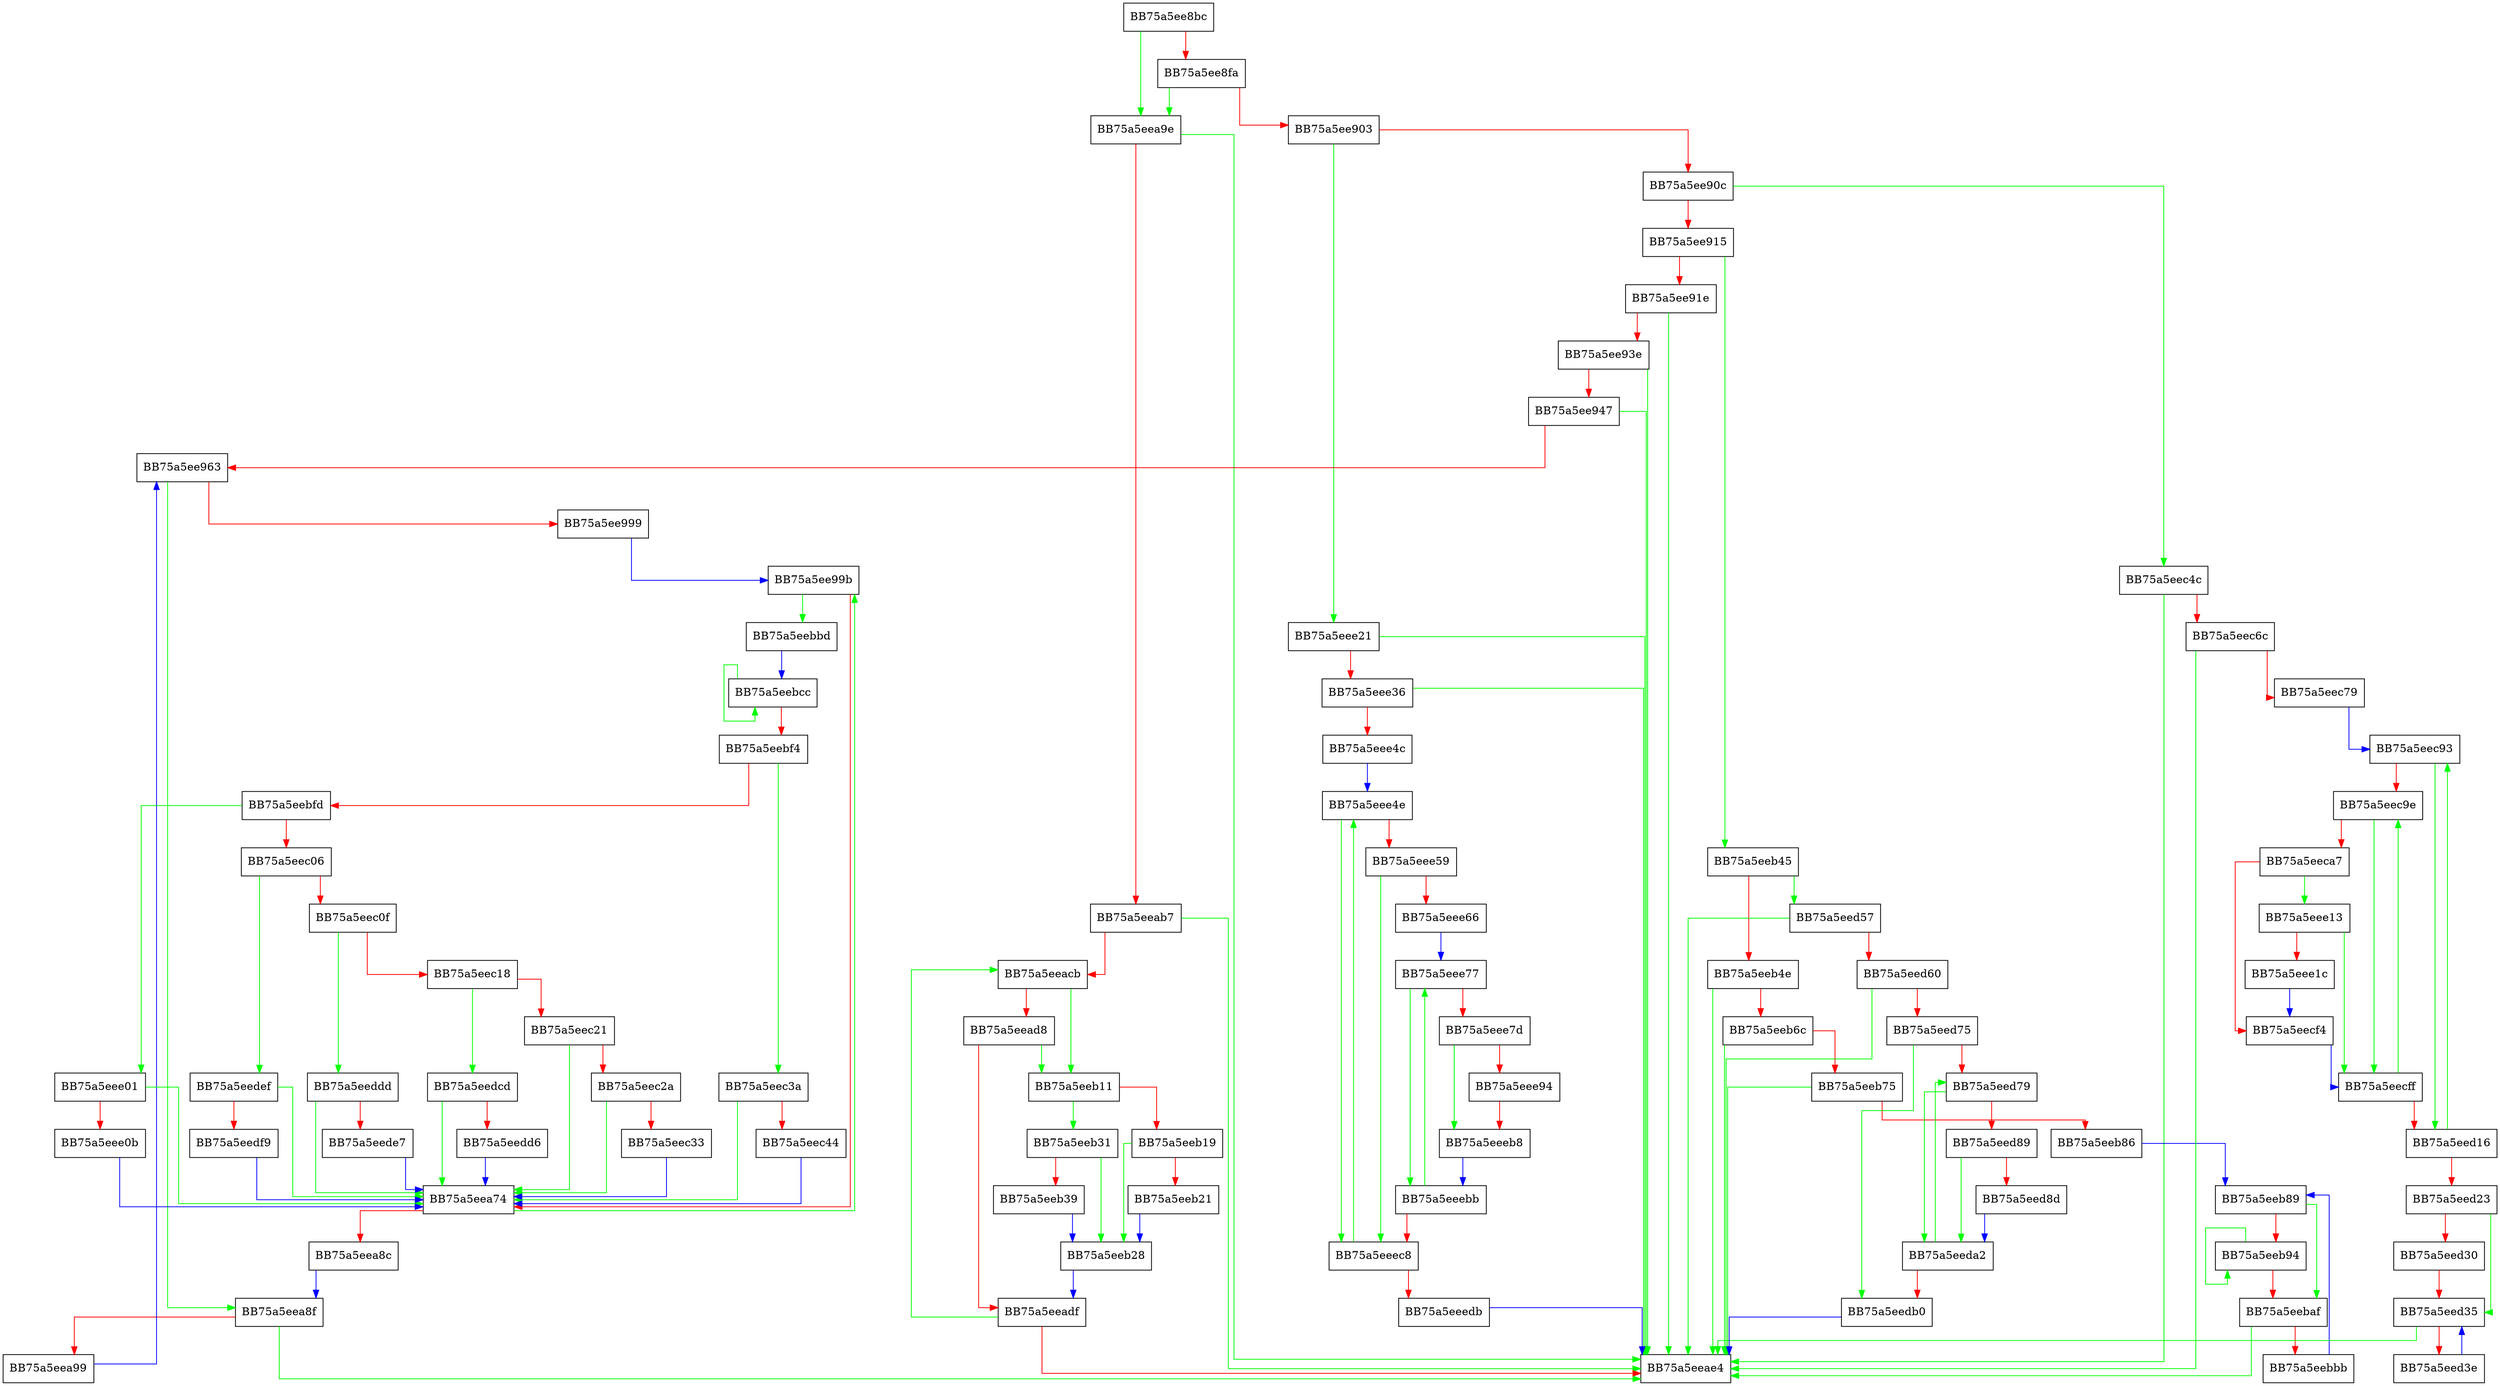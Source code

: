digraph ExecuteStandardFilter {
  node [shape="box"];
  graph [splines=ortho];
  BB75a5ee8bc -> BB75a5eea9e [color="green"];
  BB75a5ee8bc -> BB75a5ee8fa [color="red"];
  BB75a5ee8fa -> BB75a5eea9e [color="green"];
  BB75a5ee8fa -> BB75a5ee903 [color="red"];
  BB75a5ee903 -> BB75a5eee21 [color="green"];
  BB75a5ee903 -> BB75a5ee90c [color="red"];
  BB75a5ee90c -> BB75a5eec4c [color="green"];
  BB75a5ee90c -> BB75a5ee915 [color="red"];
  BB75a5ee915 -> BB75a5eeb45 [color="green"];
  BB75a5ee915 -> BB75a5ee91e [color="red"];
  BB75a5ee91e -> BB75a5eeae4 [color="green"];
  BB75a5ee91e -> BB75a5ee93e [color="red"];
  BB75a5ee93e -> BB75a5eeae4 [color="green"];
  BB75a5ee93e -> BB75a5ee947 [color="red"];
  BB75a5ee947 -> BB75a5eeae4 [color="green"];
  BB75a5ee947 -> BB75a5ee963 [color="red"];
  BB75a5ee963 -> BB75a5eea8f [color="green"];
  BB75a5ee963 -> BB75a5ee999 [color="red"];
  BB75a5ee999 -> BB75a5ee99b [color="blue"];
  BB75a5ee99b -> BB75a5eebbd [color="green"];
  BB75a5ee99b -> BB75a5eea74 [color="red"];
  BB75a5eea74 -> BB75a5ee99b [color="green"];
  BB75a5eea74 -> BB75a5eea8c [color="red"];
  BB75a5eea8c -> BB75a5eea8f [color="blue"];
  BB75a5eea8f -> BB75a5eeae4 [color="green"];
  BB75a5eea8f -> BB75a5eea99 [color="red"];
  BB75a5eea99 -> BB75a5ee963 [color="blue"];
  BB75a5eea9e -> BB75a5eeae4 [color="green"];
  BB75a5eea9e -> BB75a5eeab7 [color="red"];
  BB75a5eeab7 -> BB75a5eeae4 [color="green"];
  BB75a5eeab7 -> BB75a5eeacb [color="red"];
  BB75a5eeacb -> BB75a5eeb11 [color="green"];
  BB75a5eeacb -> BB75a5eead8 [color="red"];
  BB75a5eead8 -> BB75a5eeb11 [color="green"];
  BB75a5eead8 -> BB75a5eeadf [color="red"];
  BB75a5eeadf -> BB75a5eeacb [color="green"];
  BB75a5eeadf -> BB75a5eeae4 [color="red"];
  BB75a5eeb11 -> BB75a5eeb31 [color="green"];
  BB75a5eeb11 -> BB75a5eeb19 [color="red"];
  BB75a5eeb19 -> BB75a5eeb28 [color="green"];
  BB75a5eeb19 -> BB75a5eeb21 [color="red"];
  BB75a5eeb21 -> BB75a5eeb28 [color="blue"];
  BB75a5eeb28 -> BB75a5eeadf [color="blue"];
  BB75a5eeb31 -> BB75a5eeb28 [color="green"];
  BB75a5eeb31 -> BB75a5eeb39 [color="red"];
  BB75a5eeb39 -> BB75a5eeb28 [color="blue"];
  BB75a5eeb45 -> BB75a5eed57 [color="green"];
  BB75a5eeb45 -> BB75a5eeb4e [color="red"];
  BB75a5eeb4e -> BB75a5eeae4 [color="green"];
  BB75a5eeb4e -> BB75a5eeb6c [color="red"];
  BB75a5eeb6c -> BB75a5eeae4 [color="green"];
  BB75a5eeb6c -> BB75a5eeb75 [color="red"];
  BB75a5eeb75 -> BB75a5eeae4 [color="green"];
  BB75a5eeb75 -> BB75a5eeb86 [color="red"];
  BB75a5eeb86 -> BB75a5eeb89 [color="blue"];
  BB75a5eeb89 -> BB75a5eebaf [color="green"];
  BB75a5eeb89 -> BB75a5eeb94 [color="red"];
  BB75a5eeb94 -> BB75a5eeb94 [color="green"];
  BB75a5eeb94 -> BB75a5eebaf [color="red"];
  BB75a5eebaf -> BB75a5eeae4 [color="green"];
  BB75a5eebaf -> BB75a5eebbb [color="red"];
  BB75a5eebbb -> BB75a5eeb89 [color="blue"];
  BB75a5eebbd -> BB75a5eebcc [color="blue"];
  BB75a5eebcc -> BB75a5eebcc [color="green"];
  BB75a5eebcc -> BB75a5eebf4 [color="red"];
  BB75a5eebf4 -> BB75a5eec3a [color="green"];
  BB75a5eebf4 -> BB75a5eebfd [color="red"];
  BB75a5eebfd -> BB75a5eee01 [color="green"];
  BB75a5eebfd -> BB75a5eec06 [color="red"];
  BB75a5eec06 -> BB75a5eedef [color="green"];
  BB75a5eec06 -> BB75a5eec0f [color="red"];
  BB75a5eec0f -> BB75a5eeddd [color="green"];
  BB75a5eec0f -> BB75a5eec18 [color="red"];
  BB75a5eec18 -> BB75a5eedcd [color="green"];
  BB75a5eec18 -> BB75a5eec21 [color="red"];
  BB75a5eec21 -> BB75a5eea74 [color="green"];
  BB75a5eec21 -> BB75a5eec2a [color="red"];
  BB75a5eec2a -> BB75a5eea74 [color="green"];
  BB75a5eec2a -> BB75a5eec33 [color="red"];
  BB75a5eec33 -> BB75a5eea74 [color="blue"];
  BB75a5eec3a -> BB75a5eea74 [color="green"];
  BB75a5eec3a -> BB75a5eec44 [color="red"];
  BB75a5eec44 -> BB75a5eea74 [color="blue"];
  BB75a5eec4c -> BB75a5eeae4 [color="green"];
  BB75a5eec4c -> BB75a5eec6c [color="red"];
  BB75a5eec6c -> BB75a5eeae4 [color="green"];
  BB75a5eec6c -> BB75a5eec79 [color="red"];
  BB75a5eec79 -> BB75a5eec93 [color="blue"];
  BB75a5eec93 -> BB75a5eed16 [color="green"];
  BB75a5eec93 -> BB75a5eec9e [color="red"];
  BB75a5eec9e -> BB75a5eecff [color="green"];
  BB75a5eec9e -> BB75a5eeca7 [color="red"];
  BB75a5eeca7 -> BB75a5eee13 [color="green"];
  BB75a5eeca7 -> BB75a5eecf4 [color="red"];
  BB75a5eecf4 -> BB75a5eecff [color="blue"];
  BB75a5eecff -> BB75a5eec9e [color="green"];
  BB75a5eecff -> BB75a5eed16 [color="red"];
  BB75a5eed16 -> BB75a5eec93 [color="green"];
  BB75a5eed16 -> BB75a5eed23 [color="red"];
  BB75a5eed23 -> BB75a5eed35 [color="green"];
  BB75a5eed23 -> BB75a5eed30 [color="red"];
  BB75a5eed30 -> BB75a5eed35 [color="red"];
  BB75a5eed35 -> BB75a5eeae4 [color="green"];
  BB75a5eed35 -> BB75a5eed3e [color="red"];
  BB75a5eed3e -> BB75a5eed35 [color="blue"];
  BB75a5eed57 -> BB75a5eeae4 [color="green"];
  BB75a5eed57 -> BB75a5eed60 [color="red"];
  BB75a5eed60 -> BB75a5eeae4 [color="green"];
  BB75a5eed60 -> BB75a5eed75 [color="red"];
  BB75a5eed75 -> BB75a5eedb0 [color="green"];
  BB75a5eed75 -> BB75a5eed79 [color="red"];
  BB75a5eed79 -> BB75a5eeda2 [color="green"];
  BB75a5eed79 -> BB75a5eed89 [color="red"];
  BB75a5eed89 -> BB75a5eeda2 [color="green"];
  BB75a5eed89 -> BB75a5eed8d [color="red"];
  BB75a5eed8d -> BB75a5eeda2 [color="blue"];
  BB75a5eeda2 -> BB75a5eed79 [color="green"];
  BB75a5eeda2 -> BB75a5eedb0 [color="red"];
  BB75a5eedb0 -> BB75a5eeae4 [color="blue"];
  BB75a5eedcd -> BB75a5eea74 [color="green"];
  BB75a5eedcd -> BB75a5eedd6 [color="red"];
  BB75a5eedd6 -> BB75a5eea74 [color="blue"];
  BB75a5eeddd -> BB75a5eea74 [color="green"];
  BB75a5eeddd -> BB75a5eede7 [color="red"];
  BB75a5eede7 -> BB75a5eea74 [color="blue"];
  BB75a5eedef -> BB75a5eea74 [color="green"];
  BB75a5eedef -> BB75a5eedf9 [color="red"];
  BB75a5eedf9 -> BB75a5eea74 [color="blue"];
  BB75a5eee01 -> BB75a5eea74 [color="green"];
  BB75a5eee01 -> BB75a5eee0b [color="red"];
  BB75a5eee0b -> BB75a5eea74 [color="blue"];
  BB75a5eee13 -> BB75a5eecff [color="green"];
  BB75a5eee13 -> BB75a5eee1c [color="red"];
  BB75a5eee1c -> BB75a5eecf4 [color="blue"];
  BB75a5eee21 -> BB75a5eeae4 [color="green"];
  BB75a5eee21 -> BB75a5eee36 [color="red"];
  BB75a5eee36 -> BB75a5eeae4 [color="green"];
  BB75a5eee36 -> BB75a5eee4c [color="red"];
  BB75a5eee4c -> BB75a5eee4e [color="blue"];
  BB75a5eee4e -> BB75a5eeec8 [color="green"];
  BB75a5eee4e -> BB75a5eee59 [color="red"];
  BB75a5eee59 -> BB75a5eeec8 [color="green"];
  BB75a5eee59 -> BB75a5eee66 [color="red"];
  BB75a5eee66 -> BB75a5eee77 [color="blue"];
  BB75a5eee77 -> BB75a5eeebb [color="green"];
  BB75a5eee77 -> BB75a5eee7d [color="red"];
  BB75a5eee7d -> BB75a5eeeb8 [color="green"];
  BB75a5eee7d -> BB75a5eee94 [color="red"];
  BB75a5eee94 -> BB75a5eeeb8 [color="red"];
  BB75a5eeeb8 -> BB75a5eeebb [color="blue"];
  BB75a5eeebb -> BB75a5eee77 [color="green"];
  BB75a5eeebb -> BB75a5eeec8 [color="red"];
  BB75a5eeec8 -> BB75a5eee4e [color="green"];
  BB75a5eeec8 -> BB75a5eeedb [color="red"];
  BB75a5eeedb -> BB75a5eeae4 [color="blue"];
}